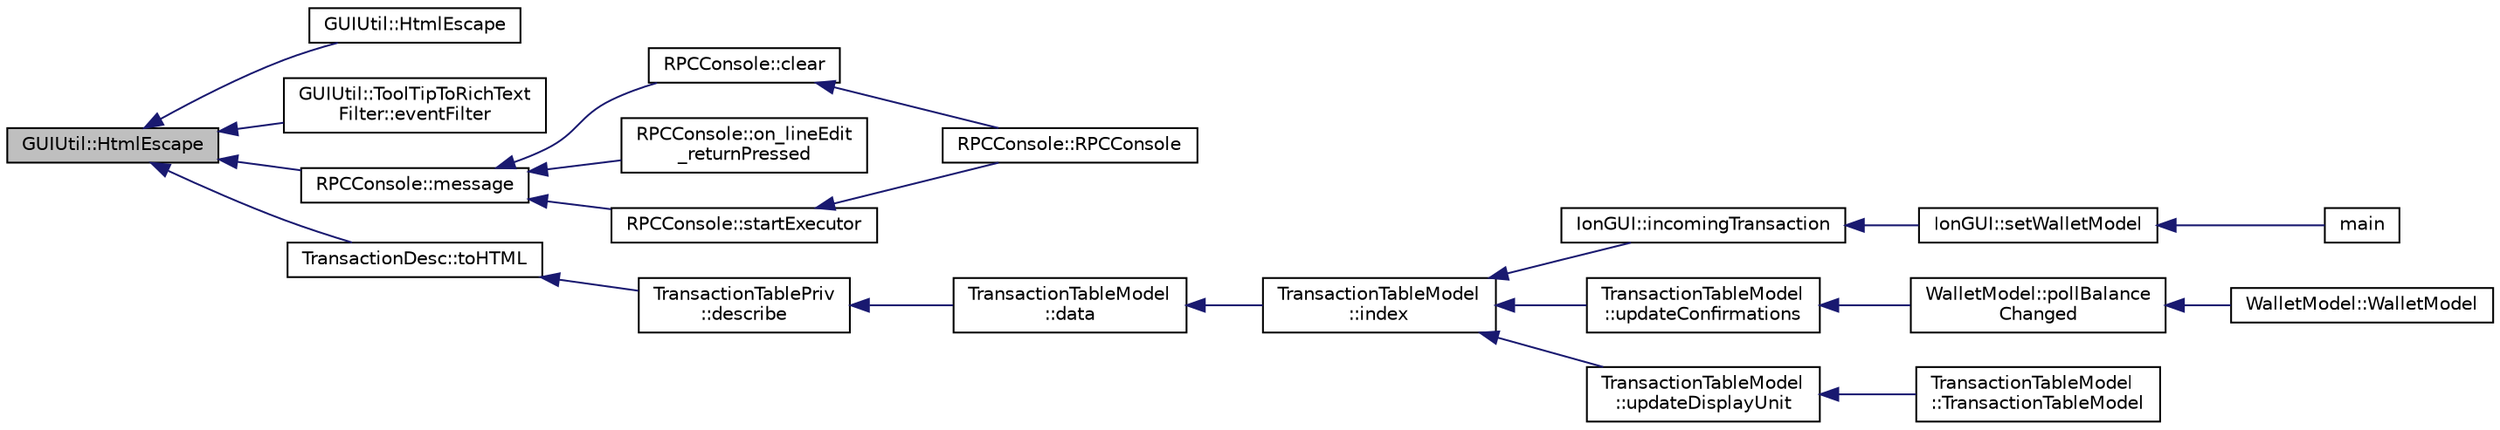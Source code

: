 digraph "GUIUtil::HtmlEscape"
{
  edge [fontname="Helvetica",fontsize="10",labelfontname="Helvetica",labelfontsize="10"];
  node [fontname="Helvetica",fontsize="10",shape=record];
  rankdir="LR";
  Node160 [label="GUIUtil::HtmlEscape",height=0.2,width=0.4,color="black", fillcolor="grey75", style="filled", fontcolor="black"];
  Node160 -> Node161 [dir="back",color="midnightblue",fontsize="10",style="solid",fontname="Helvetica"];
  Node161 [label="GUIUtil::HtmlEscape",height=0.2,width=0.4,color="black", fillcolor="white", style="filled",URL="$d1/d87/namespace_g_u_i_util.html#ad6086df566cf2cb7f699a24e099dc59c"];
  Node160 -> Node162 [dir="back",color="midnightblue",fontsize="10",style="solid",fontname="Helvetica"];
  Node162 [label="GUIUtil::ToolTipToRichText\lFilter::eventFilter",height=0.2,width=0.4,color="black", fillcolor="white", style="filled",URL="$d7/d7b/class_g_u_i_util_1_1_tool_tip_to_rich_text_filter.html#a5f4450d8b203f009a8bdc67d6d3f388c"];
  Node160 -> Node163 [dir="back",color="midnightblue",fontsize="10",style="solid",fontname="Helvetica"];
  Node163 [label="RPCConsole::message",height=0.2,width=0.4,color="black", fillcolor="white", style="filled",URL="$d7/de8/class_r_p_c_console.html#ad7a93a587a78b0080a930bd325460b20"];
  Node163 -> Node164 [dir="back",color="midnightblue",fontsize="10",style="solid",fontname="Helvetica"];
  Node164 [label="RPCConsole::clear",height=0.2,width=0.4,color="black", fillcolor="white", style="filled",URL="$d7/de8/class_r_p_c_console.html#aad0fc48b238137c8f6d322b2a484c81a"];
  Node164 -> Node165 [dir="back",color="midnightblue",fontsize="10",style="solid",fontname="Helvetica"];
  Node165 [label="RPCConsole::RPCConsole",height=0.2,width=0.4,color="black", fillcolor="white", style="filled",URL="$d7/de8/class_r_p_c_console.html#aeac546e68f8c2cafa79a0294dd78f2ad"];
  Node163 -> Node166 [dir="back",color="midnightblue",fontsize="10",style="solid",fontname="Helvetica"];
  Node166 [label="RPCConsole::on_lineEdit\l_returnPressed",height=0.2,width=0.4,color="black", fillcolor="white", style="filled",URL="$d7/de8/class_r_p_c_console.html#a2ab27700348f83acaee6ceb7c22225f8"];
  Node163 -> Node167 [dir="back",color="midnightblue",fontsize="10",style="solid",fontname="Helvetica"];
  Node167 [label="RPCConsole::startExecutor",height=0.2,width=0.4,color="black", fillcolor="white", style="filled",URL="$d7/de8/class_r_p_c_console.html#ac6250045ef6f8bd5e5fece3e478e141d"];
  Node167 -> Node165 [dir="back",color="midnightblue",fontsize="10",style="solid",fontname="Helvetica"];
  Node160 -> Node168 [dir="back",color="midnightblue",fontsize="10",style="solid",fontname="Helvetica"];
  Node168 [label="TransactionDesc::toHTML",height=0.2,width=0.4,color="black", fillcolor="white", style="filled",URL="$d4/da9/class_transaction_desc.html#ab7c9dbb2048aae121dd9d75df86e64f4"];
  Node168 -> Node169 [dir="back",color="midnightblue",fontsize="10",style="solid",fontname="Helvetica"];
  Node169 [label="TransactionTablePriv\l::describe",height=0.2,width=0.4,color="black", fillcolor="white", style="filled",URL="$d2/ddb/class_transaction_table_priv.html#ab08d44e16bf6dd95b5b83959b3013780"];
  Node169 -> Node170 [dir="back",color="midnightblue",fontsize="10",style="solid",fontname="Helvetica"];
  Node170 [label="TransactionTableModel\l::data",height=0.2,width=0.4,color="black", fillcolor="white", style="filled",URL="$d7/dfe/class_transaction_table_model.html#a02173c31b6014bff182e320217e30e10"];
  Node170 -> Node171 [dir="back",color="midnightblue",fontsize="10",style="solid",fontname="Helvetica"];
  Node171 [label="TransactionTableModel\l::index",height=0.2,width=0.4,color="black", fillcolor="white", style="filled",URL="$d7/dfe/class_transaction_table_model.html#af3a9a49314f80268a77a704f7f028905"];
  Node171 -> Node172 [dir="back",color="midnightblue",fontsize="10",style="solid",fontname="Helvetica"];
  Node172 [label="IonGUI::incomingTransaction",height=0.2,width=0.4,color="black", fillcolor="white", style="filled",URL="$dc/d0b/class_ion_g_u_i.html#acdb78c5d98fb4528bd0e9f5b9c5ad048",tooltip="Show incoming transaction notification for new transactions. "];
  Node172 -> Node173 [dir="back",color="midnightblue",fontsize="10",style="solid",fontname="Helvetica"];
  Node173 [label="IonGUI::setWalletModel",height=0.2,width=0.4,color="black", fillcolor="white", style="filled",URL="$dc/d0b/class_ion_g_u_i.html#a37f87db65498b036d387c705a749c45d",tooltip="Set the wallet model. "];
  Node173 -> Node174 [dir="back",color="midnightblue",fontsize="10",style="solid",fontname="Helvetica"];
  Node174 [label="main",height=0.2,width=0.4,color="black", fillcolor="white", style="filled",URL="$d5/d2d/ion_8cpp.html#a0ddf1224851353fc92bfbff6f499fa97"];
  Node171 -> Node175 [dir="back",color="midnightblue",fontsize="10",style="solid",fontname="Helvetica"];
  Node175 [label="TransactionTableModel\l::updateConfirmations",height=0.2,width=0.4,color="black", fillcolor="white", style="filled",URL="$d7/dfe/class_transaction_table_model.html#a5899d9eda6465bfb16d2846b6459567e"];
  Node175 -> Node176 [dir="back",color="midnightblue",fontsize="10",style="solid",fontname="Helvetica"];
  Node176 [label="WalletModel::pollBalance\lChanged",height=0.2,width=0.4,color="black", fillcolor="white", style="filled",URL="$d4/d27/class_wallet_model.html#a51469b2d95cfd4bc0a14ee456fca7b95"];
  Node176 -> Node177 [dir="back",color="midnightblue",fontsize="10",style="solid",fontname="Helvetica"];
  Node177 [label="WalletModel::WalletModel",height=0.2,width=0.4,color="black", fillcolor="white", style="filled",URL="$d4/d27/class_wallet_model.html#af50d9654d2f20e4e4f0789dcb64ad6b1"];
  Node171 -> Node178 [dir="back",color="midnightblue",fontsize="10",style="solid",fontname="Helvetica"];
  Node178 [label="TransactionTableModel\l::updateDisplayUnit",height=0.2,width=0.4,color="black", fillcolor="white", style="filled",URL="$d7/dfe/class_transaction_table_model.html#a8b73ff7d72ec2dd69790bc61bbe8575e"];
  Node178 -> Node179 [dir="back",color="midnightblue",fontsize="10",style="solid",fontname="Helvetica"];
  Node179 [label="TransactionTableModel\l::TransactionTableModel",height=0.2,width=0.4,color="black", fillcolor="white", style="filled",URL="$d7/dfe/class_transaction_table_model.html#a6c10b7cab9804eee6df9e049a978dc62"];
}
